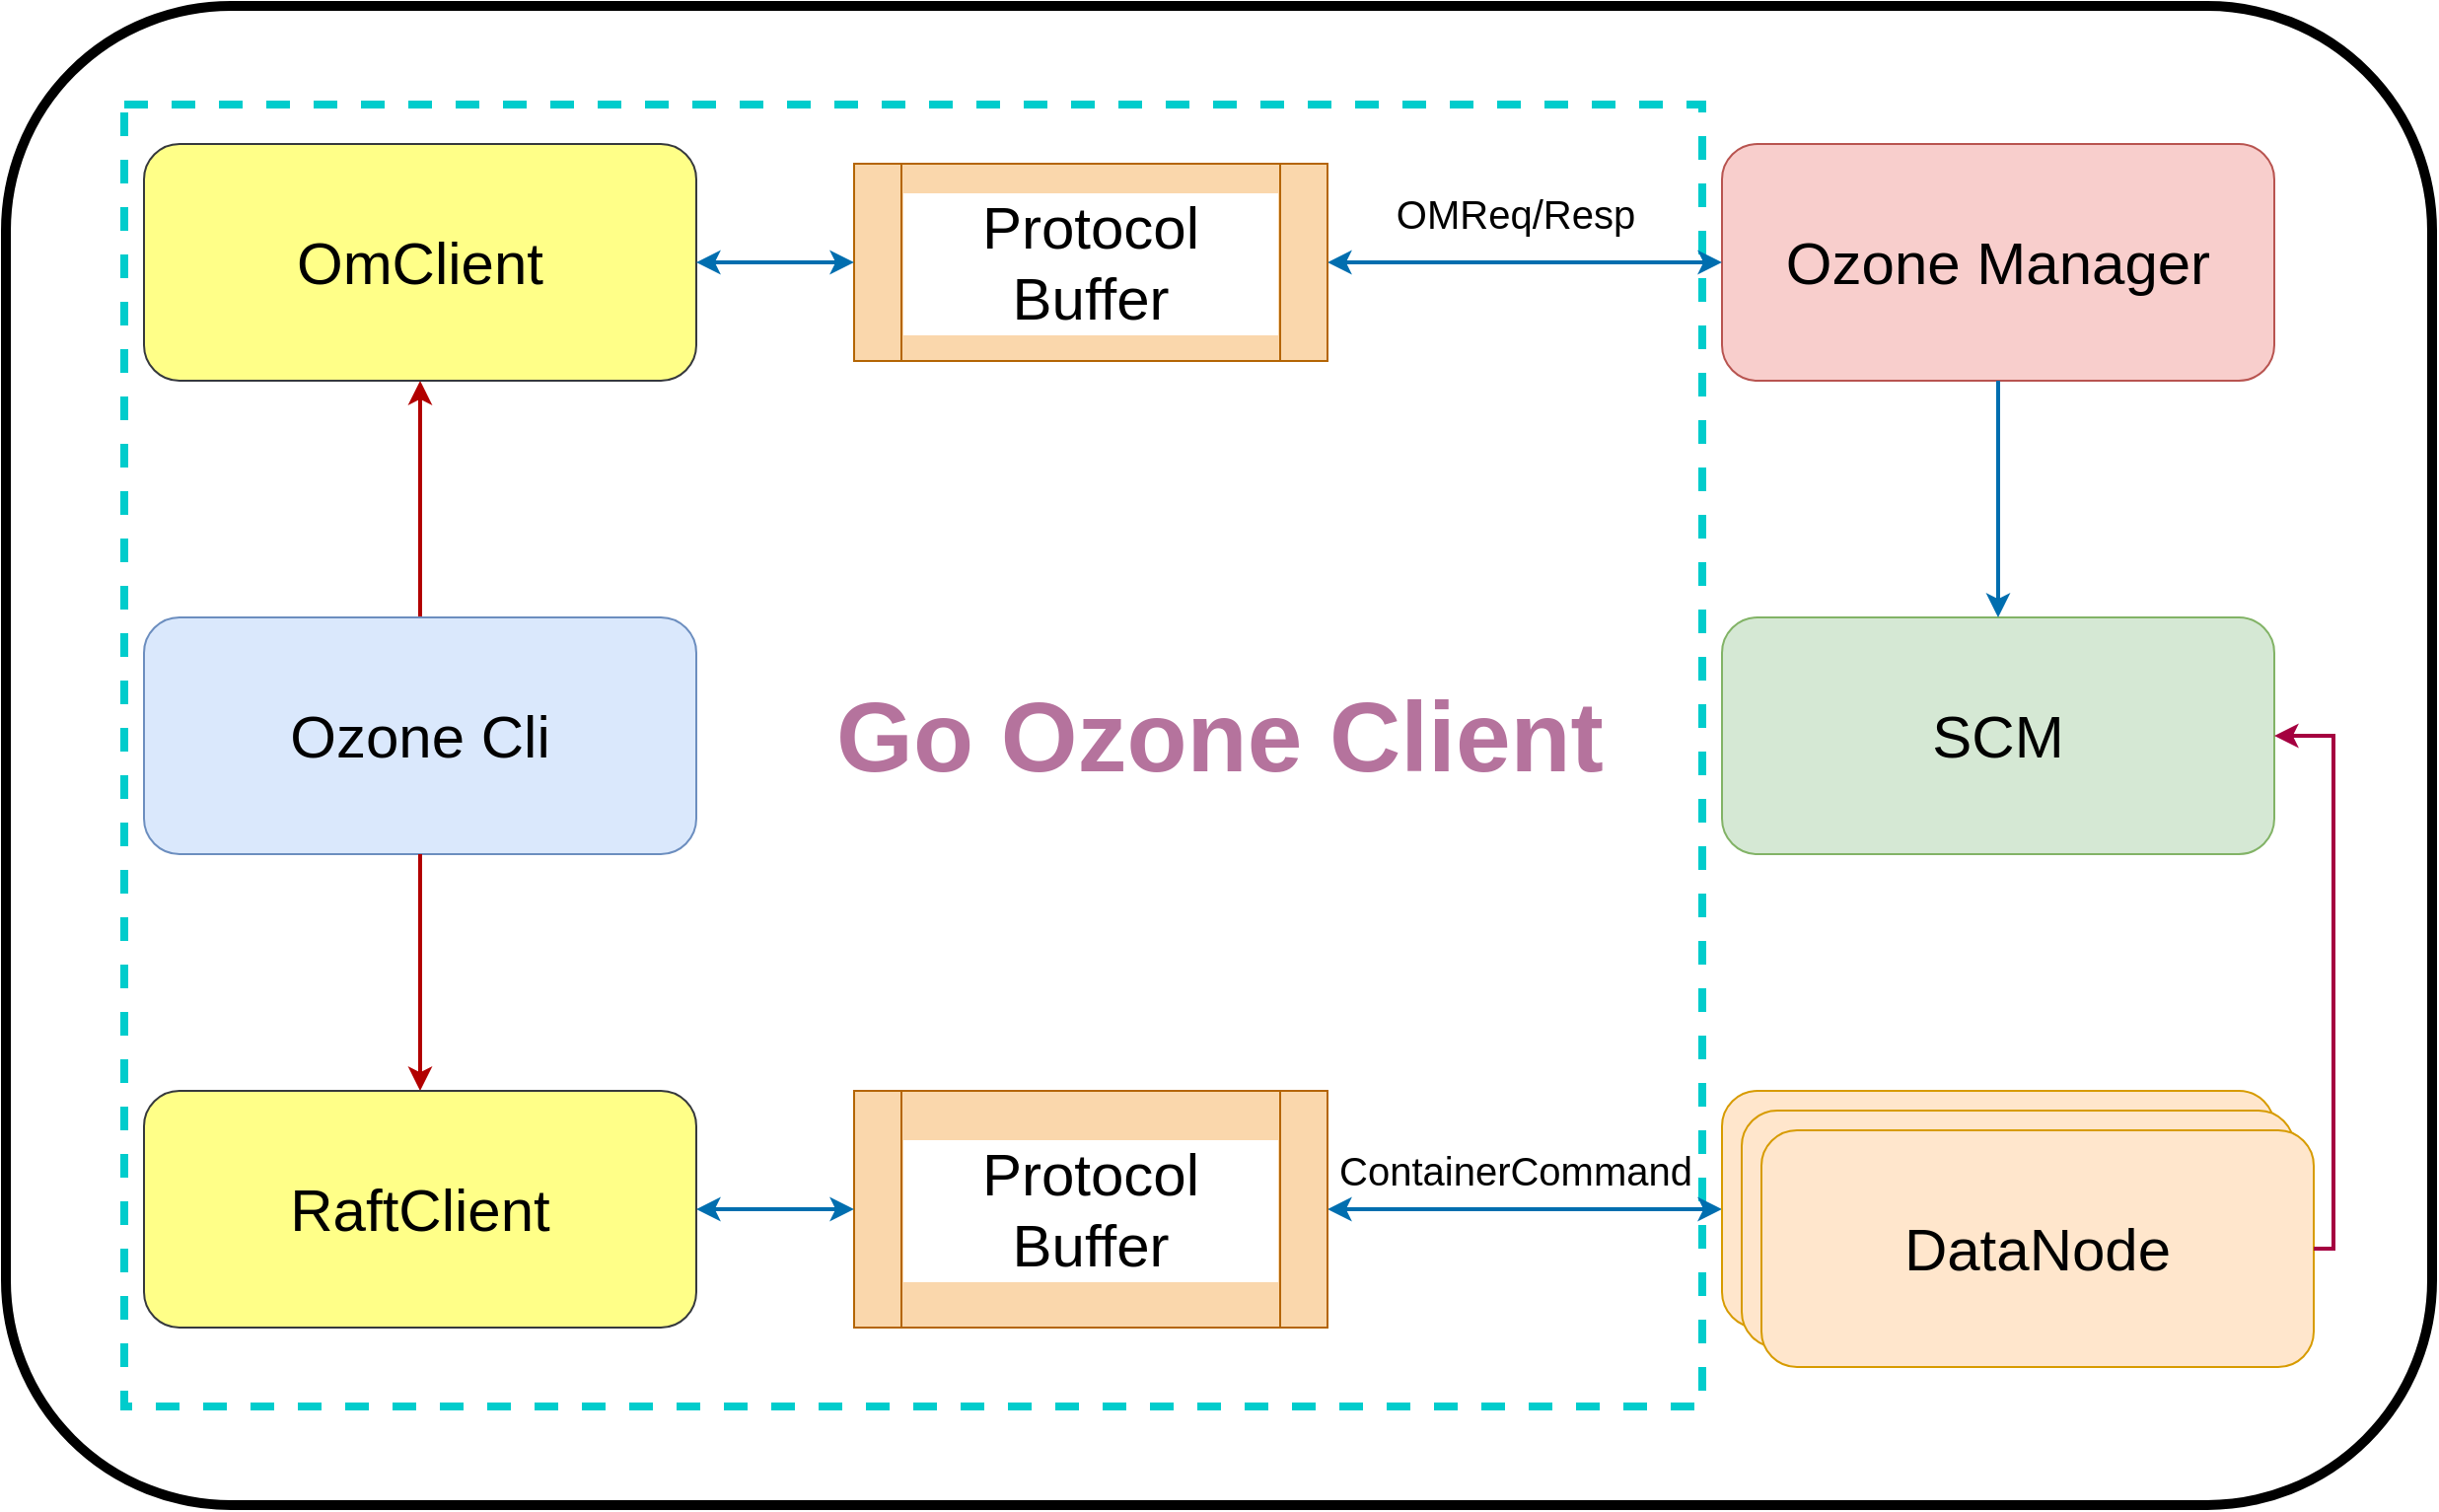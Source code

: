 <mxfile version="14.4.7" type="github">
  <diagram id="6I0OCvxSQrVGMHxT2VVA" name="Page-1">
    <mxGraphModel dx="3061" dy="1971" grid="1" gridSize="10" guides="1" tooltips="1" connect="1" arrows="1" fold="1" page="1" pageScale="1" pageWidth="1169" pageHeight="827" math="0" shadow="0">
      <root>
        <mxCell id="0" />
        <mxCell id="1" parent="0" />
        <mxCell id="-Ya4gVF4ckm8G-3gl8Tq-86" value="" style="rounded=1;whiteSpace=wrap;html=1;shadow=0;glass=0;labelBackgroundColor=#ffffff;sketch=0;strokeWidth=5;fillColor=none;gradientColor=none;fontSize=20;fontColor=#B5739D;" vertex="1" parent="1">
          <mxGeometry x="-30" y="-30" width="1230" height="760" as="geometry" />
        </mxCell>
        <mxCell id="-Ya4gVF4ckm8G-3gl8Tq-85" value="" style="rounded=0;whiteSpace=wrap;html=1;shadow=0;glass=0;labelBackgroundColor=#ffffff;sketch=0;strokeColor=#00CCCC;strokeWidth=4;fillColor=none;gradientColor=none;fontSize=20;fontColor=#67AB9F;dashed=1;" vertex="1" parent="1">
          <mxGeometry x="30" y="20" width="800" height="660" as="geometry" />
        </mxCell>
        <mxCell id="-Ya4gVF4ckm8G-3gl8Tq-6" value="&lt;font style=&quot;font-size: 30px&quot;&gt;Ozone Manager&lt;/font&gt;" style="rounded=1;whiteSpace=wrap;html=1;fillColor=#f8cecc;strokeColor=#b85450;fontSize=30;" vertex="1" parent="1">
          <mxGeometry x="840" y="40" width="280" height="120" as="geometry" />
        </mxCell>
        <mxCell id="-Ya4gVF4ckm8G-3gl8Tq-69" style="edgeStyle=orthogonalEdgeStyle;rounded=0;orthogonalLoop=1;jettySize=auto;html=1;exitX=0.5;exitY=0;exitDx=0;exitDy=0;entryX=0.5;entryY=1;entryDx=0;entryDy=0;fontSize=30;fillColor=#e51400;strokeColor=#B20000;strokeWidth=2;" edge="1" parent="1" source="-Ya4gVF4ckm8G-3gl8Tq-40" target="-Ya4gVF4ckm8G-3gl8Tq-55">
          <mxGeometry relative="1" as="geometry" />
        </mxCell>
        <mxCell id="-Ya4gVF4ckm8G-3gl8Tq-40" value="Ozone Cli" style="rounded=1;whiteSpace=wrap;html=1;fillColor=#dae8fc;strokeColor=#6c8ebf;shadow=0;sketch=0;glass=0;fontSize=30;" vertex="1" parent="1">
          <mxGeometry x="40" y="280" width="280" height="120" as="geometry" />
        </mxCell>
        <mxCell id="-Ya4gVF4ckm8G-3gl8Tq-55" value="&lt;font style=&quot;font-size: 30px&quot;&gt;OmClient&lt;/font&gt;" style="rounded=1;whiteSpace=wrap;html=1;fillColor=#ffff88;strokeColor=#36393d;shadow=0;sketch=0;glass=0;fontSize=30;" vertex="1" parent="1">
          <mxGeometry x="40" y="40" width="280" height="120" as="geometry" />
        </mxCell>
        <mxCell id="-Ya4gVF4ckm8G-3gl8Tq-59" value="" style="endArrow=classic;startArrow=classic;html=1;fontSize=30;exitX=1;exitY=0.5;exitDx=0;exitDy=0;entryX=0;entryY=0.5;entryDx=0;entryDy=0;fillColor=#1ba1e2;strokeColor=#006EAF;strokeWidth=2;" edge="1" parent="1" source="-Ya4gVF4ckm8G-3gl8Tq-66" target="-Ya4gVF4ckm8G-3gl8Tq-79">
          <mxGeometry width="50" height="50" relative="1" as="geometry">
            <mxPoint x="410" y="560" as="sourcePoint" />
            <mxPoint x="700" y="530" as="targetPoint" />
          </mxGeometry>
        </mxCell>
        <mxCell id="-Ya4gVF4ckm8G-3gl8Tq-62" value="&lt;font style=&quot;font-size: 20px;&quot;&gt;ContainerCommand&lt;/font&gt;" style="text;html=1;align=center;verticalAlign=middle;resizable=0;points=[];autosize=1;fontSize=20;" vertex="1" parent="1">
          <mxGeometry x="640" y="545" width="190" height="30" as="geometry" />
        </mxCell>
        <mxCell id="-Ya4gVF4ckm8G-3gl8Tq-63" value="&lt;font style=&quot;font-size: 20px;&quot;&gt;OMReq/Resp&lt;/font&gt;" style="text;html=1;align=center;verticalAlign=middle;resizable=0;points=[];autosize=1;fontSize=20;" vertex="1" parent="1">
          <mxGeometry x="665" y="60" width="140" height="30" as="geometry" />
        </mxCell>
        <mxCell id="-Ya4gVF4ckm8G-3gl8Tq-64" value="" style="endArrow=classic;startArrow=classic;html=1;fontSize=30;entryX=0;entryY=0.5;entryDx=0;entryDy=0;fillColor=#1ba1e2;strokeColor=#006EAF;strokeWidth=2;" edge="1" parent="1" source="-Ya4gVF4ckm8G-3gl8Tq-45" target="-Ya4gVF4ckm8G-3gl8Tq-6">
          <mxGeometry width="50" height="50" relative="1" as="geometry">
            <mxPoint x="450" y="310" as="sourcePoint" />
            <mxPoint x="645" y="309.5" as="targetPoint" />
          </mxGeometry>
        </mxCell>
        <mxCell id="-Ya4gVF4ckm8G-3gl8Tq-45" value="&lt;font style=&quot;font-size: 30px&quot;&gt;Protocol Buffer&lt;/font&gt;" style="shape=process;whiteSpace=wrap;html=1;backgroundOutline=1;shadow=0;glass=0;labelBackgroundColor=#ffffff;sketch=0;strokeColor=#b46504;strokeWidth=1;fillColor=#fad7ac;rounded=0;fontSize=30;" vertex="1" parent="1">
          <mxGeometry x="400" y="50" width="240" height="100" as="geometry" />
        </mxCell>
        <mxCell id="-Ya4gVF4ckm8G-3gl8Tq-65" value="" style="endArrow=classic;startArrow=classic;html=1;fontSize=30;entryX=0;entryY=0.5;entryDx=0;entryDy=0;exitX=1;exitY=0.5;exitDx=0;exitDy=0;fillColor=#1ba1e2;strokeColor=#006EAF;strokeWidth=2;" edge="1" parent="1" source="-Ya4gVF4ckm8G-3gl8Tq-55" target="-Ya4gVF4ckm8G-3gl8Tq-45">
          <mxGeometry width="50" height="50" relative="1" as="geometry">
            <mxPoint x="450" y="310" as="sourcePoint" />
            <mxPoint x="650" y="310" as="targetPoint" />
          </mxGeometry>
        </mxCell>
        <mxCell id="-Ya4gVF4ckm8G-3gl8Tq-66" value="Protocol Buffer" style="shape=process;whiteSpace=wrap;html=1;backgroundOutline=1;shadow=0;glass=0;labelBackgroundColor=#ffffff;sketch=0;strokeColor=#b46504;strokeWidth=1;fillColor=#fad7ac;rounded=0;fontSize=30;" vertex="1" parent="1">
          <mxGeometry x="400" y="520" width="240" height="120" as="geometry" />
        </mxCell>
        <mxCell id="-Ya4gVF4ckm8G-3gl8Tq-67" value="" style="endArrow=classic;startArrow=classic;html=1;fontSize=30;exitX=1;exitY=0.5;exitDx=0;exitDy=0;fillColor=#1ba1e2;strokeColor=#006EAF;strokeWidth=2;" edge="1" parent="1" source="-Ya4gVF4ckm8G-3gl8Tq-73" target="-Ya4gVF4ckm8G-3gl8Tq-66">
          <mxGeometry width="50" height="50" relative="1" as="geometry">
            <mxPoint x="340" y="515" as="sourcePoint" />
            <mxPoint x="649" y="515" as="targetPoint" />
          </mxGeometry>
        </mxCell>
        <mxCell id="-Ya4gVF4ckm8G-3gl8Tq-68" value="" style="endArrow=classic;html=1;fontSize=30;exitX=0.5;exitY=1;exitDx=0;exitDy=0;entryX=0.5;entryY=0;entryDx=0;entryDy=0;fillColor=#e51400;strokeColor=#B20000;strokeWidth=2;" edge="1" parent="1" source="-Ya4gVF4ckm8G-3gl8Tq-40" target="-Ya4gVF4ckm8G-3gl8Tq-73">
          <mxGeometry width="50" height="50" relative="1" as="geometry">
            <mxPoint x="410" y="570" as="sourcePoint" />
            <mxPoint x="242.826" y="485" as="targetPoint" />
          </mxGeometry>
        </mxCell>
        <mxCell id="-Ya4gVF4ckm8G-3gl8Tq-70" value="&lt;font style=&quot;font-size: 50px;&quot;&gt;&lt;b style=&quot;font-size: 50px;&quot;&gt;Go Ozone Client&lt;/b&gt;&lt;/font&gt;" style="text;html=1;align=center;verticalAlign=middle;resizable=0;points=[];autosize=1;fontSize=50;fontColor=#B5739D;" vertex="1" parent="1">
          <mxGeometry x="384.5" y="305" width="400" height="70" as="geometry" />
        </mxCell>
        <mxCell id="-Ya4gVF4ckm8G-3gl8Tq-72" value="SCM" style="rounded=1;whiteSpace=wrap;html=1;fillColor=#d5e8d4;strokeColor=#82b366;fontSize=30;" vertex="1" parent="1">
          <mxGeometry x="840" y="280" width="280" height="120" as="geometry" />
        </mxCell>
        <mxCell id="-Ya4gVF4ckm8G-3gl8Tq-73" value="&lt;font style=&quot;font-size: 30px&quot;&gt;RaftClient&lt;/font&gt;" style="rounded=1;whiteSpace=wrap;html=1;fillColor=#ffff88;strokeColor=#36393d;shadow=0;sketch=0;glass=0;fontSize=30;" vertex="1" parent="1">
          <mxGeometry x="40" y="520" width="280" height="120" as="geometry" />
        </mxCell>
        <mxCell id="-Ya4gVF4ckm8G-3gl8Tq-79" value="&lt;font style=&quot;font-size: 30px;&quot;&gt;Ozone Manager&lt;/font&gt;" style="rounded=1;whiteSpace=wrap;html=1;fillColor=#ffe6cc;strokeColor=#d79b00;fontSize=30;" vertex="1" parent="1">
          <mxGeometry x="840" y="520" width="280" height="120" as="geometry" />
        </mxCell>
        <mxCell id="-Ya4gVF4ckm8G-3gl8Tq-81" value="&lt;font style=&quot;font-size: 30px;&quot;&gt;Ozone Manager&lt;/font&gt;" style="rounded=1;whiteSpace=wrap;html=1;fillColor=#ffe6cc;strokeColor=#d79b00;fontSize=30;" vertex="1" parent="1">
          <mxGeometry x="850" y="530" width="280" height="120" as="geometry" />
        </mxCell>
        <mxCell id="-Ya4gVF4ckm8G-3gl8Tq-82" value="&lt;font style=&quot;font-size: 30px;&quot;&gt;DataNode&lt;/font&gt;" style="rounded=1;whiteSpace=wrap;html=1;fillColor=#ffe6cc;strokeColor=#d79b00;fontSize=30;" vertex="1" parent="1">
          <mxGeometry x="860" y="540" width="280" height="120" as="geometry" />
        </mxCell>
        <mxCell id="-Ya4gVF4ckm8G-3gl8Tq-83" value="" style="endArrow=classic;html=1;fontSize=30;fontColor=#990000;entryX=1;entryY=0.5;entryDx=0;entryDy=0;exitX=1;exitY=0.5;exitDx=0;exitDy=0;rounded=0;edgeStyle=orthogonalEdgeStyle;fillColor=#d80073;strokeColor=#A50040;strokeWidth=2;" edge="1" parent="1" source="-Ya4gVF4ckm8G-3gl8Tq-82" target="-Ya4gVF4ckm8G-3gl8Tq-72">
          <mxGeometry width="50" height="50" relative="1" as="geometry">
            <mxPoint x="920" y="430" as="sourcePoint" />
            <mxPoint x="970" y="380" as="targetPoint" />
          </mxGeometry>
        </mxCell>
        <mxCell id="-Ya4gVF4ckm8G-3gl8Tq-84" value="" style="endArrow=classic;html=1;fontSize=20;fontColor=#67AB9F;entryX=0.5;entryY=0;entryDx=0;entryDy=0;exitX=0.5;exitY=1;exitDx=0;exitDy=0;fillColor=#1ba1e2;strokeColor=#006EAF;strokeWidth=2;" edge="1" parent="1" source="-Ya4gVF4ckm8G-3gl8Tq-6" target="-Ya4gVF4ckm8G-3gl8Tq-72">
          <mxGeometry width="50" height="50" relative="1" as="geometry">
            <mxPoint x="700" y="470" as="sourcePoint" />
            <mxPoint x="750" y="420" as="targetPoint" />
          </mxGeometry>
        </mxCell>
      </root>
    </mxGraphModel>
  </diagram>
</mxfile>
